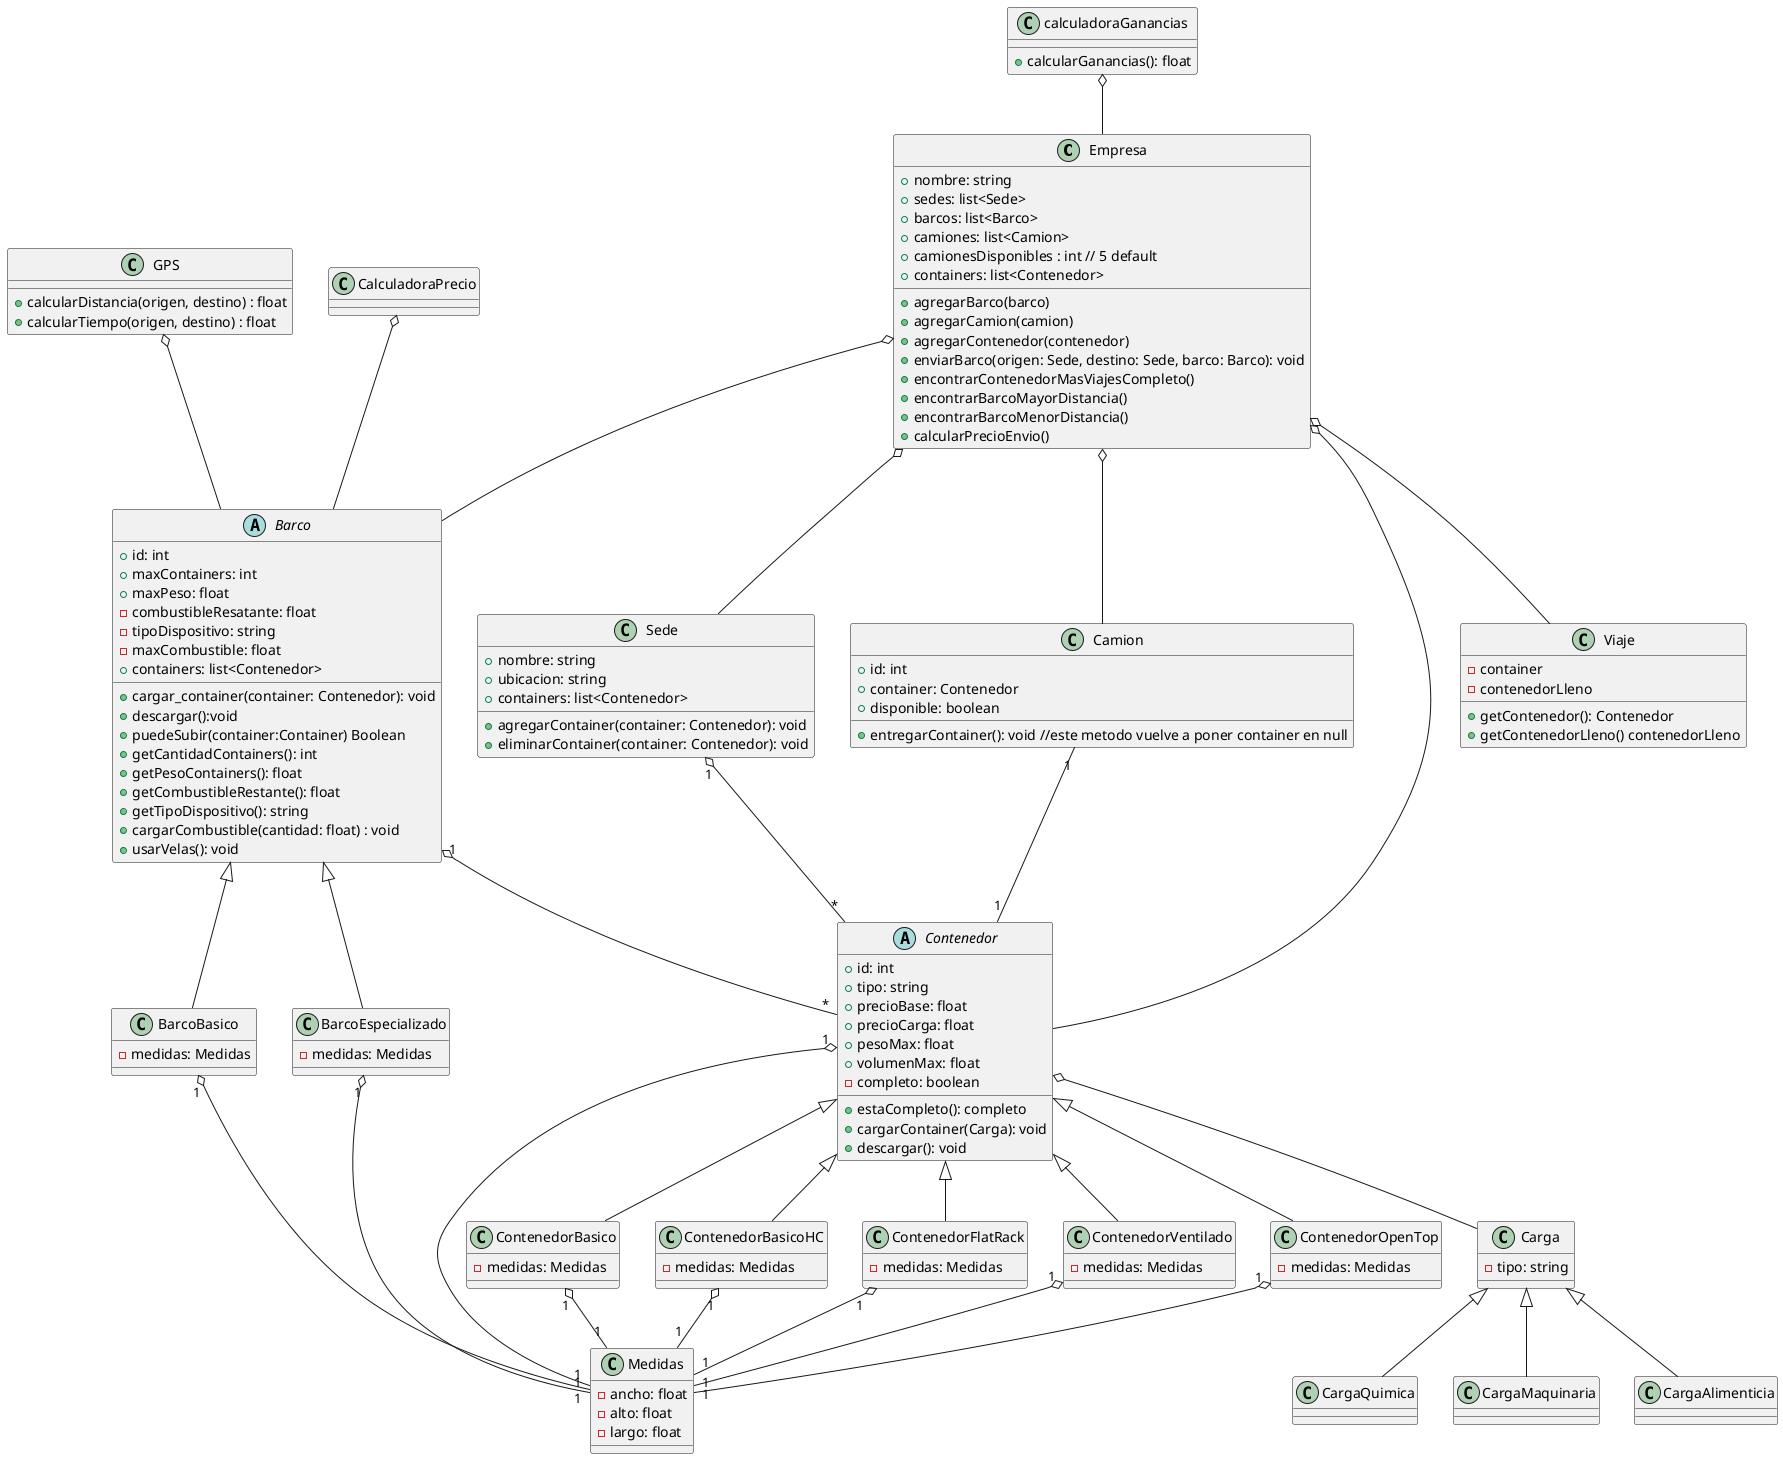 @startuml Containers
class Empresa {
    +nombre: string
    +sedes: list<Sede>
    +barcos: list<Barco>
    +camiones: list<Camion>
    +camionesDisponibles : int // 5 default
    +containers: list<Contenedor>

    +agregarBarco(barco)
    +agregarCamion(camion)
    +agregarContenedor(contenedor)
    +enviarBarco(origen: Sede, destino: Sede, barco: Barco): void
    +encontrarContenedorMasViajesCompleto()
    +encontrarBarcoMayorDistancia()
    +encontrarBarcoMenorDistancia()
    +calcularPrecioEnvio()
}

class Sede {
    +nombre: string
    +ubicacion: string
    +containers: list<Contenedor>

    +agregarContainer(container: Contenedor): void
    +eliminarContainer(container: Contenedor): void
}

abstract class Barco {
    +id: int
    +maxContainers: int
    +maxPeso: float
    -combustibleResatante: float
    -tipoDispositivo: string
    -maxCombustible: float
    +containers: list<Contenedor>

    +cargar_container(container: Contenedor): void
    +descargar():void
    +puedeSubir(container:Container) Boolean
    +getCantidadContainers(): int
    +getPesoContainers(): float
    +getCombustibleRestante(): float
    +getTipoDispositivo(): string
    +cargarCombustible(cantidad: float) : void
    +usarVelas(): void
}

class BarcoBasico {
    -medidas: Medidas
}

class BarcoEspecializado {
    -medidas: Medidas
}

class Medidas {
    -ancho: float
    -alto: float
    -largo: float
}

class Camion {
    +id: int
    +container: Contenedor
    +disponible: boolean

    +entregarContainer(): void //este metodo vuelve a poner container en null
}

abstract class Contenedor {
    +id: int
    +tipo: string
    +precioBase: float
    +precioCarga: float
    +pesoMax: float
    +volumenMax: float
    -completo: boolean


    +estaCompleto(): completo
    +cargarContainer(Carga): void
    +descargar(): void
}

class ContenedorBasico {
    -medidas: Medidas
}

class ContenedorBasicoHC {
    -medidas: Medidas
}

class ContenedorFlatRack {
    -medidas: Medidas
}

class ContenedorVentilado extends Contenedor {
    -medidas: Medidas
}

class ContenedorOpenTop extends Contenedor {
    -medidas: Medidas
}

class Carga {
    -tipo: string
}
class CargaQuimica extends Carga {

}
class CargaMaquinaria extends Carga {

}
class CargaAlimenticia extends Carga {

}

class GPS {
    +calcularDistancia(origen, destino) : float
    +calcularTiempo(origen, destino) : float
}

class calculadoraGanancias {
    +calcularGanancias(): float
}

class Viaje {
    -container
    -contenedorLleno

    +getContenedor(): Contenedor
    +getContenedorLleno() contenedorLleno
}

Empresa  o--  Viaje

GPS o-- Barco
calculadoraGanancias o-- Empresa
CalculadoraPrecio o-- Barco
Empresa o-- Sede
Empresa o-- Barco
Empresa o-- Camion
Empresa o-- Contenedor
Contenedor o-- Carga

Sede "1" o-- "*" Contenedor

Barco <|-- BarcoBasico
Barco <|-- BarcoEspecializado

Barco "1" o-- "*" Contenedor

Camion "1" -- "1" Contenedor

Contenedor <|-- ContenedorBasico
Contenedor <|-- ContenedorBasicoHC
Contenedor <|-- ContenedorFlatRack

Contenedor "1" o-- "1" Medidas
BarcoBasico "1" o-- "1" Medidas
BarcoEspecializado "1" o-- "1" Medidas
ContenedorBasicoHC "1" o-- "1" Medidas
ContenedorFlatRack "1" o-- "1" Medidas
ContenedorVentilado "1" o-- "1" Medidas
ContenedorOpenTop "1" o-- "1" Medidas
ContenedorBasico "1" o-- "1" Medidas
@enduml
